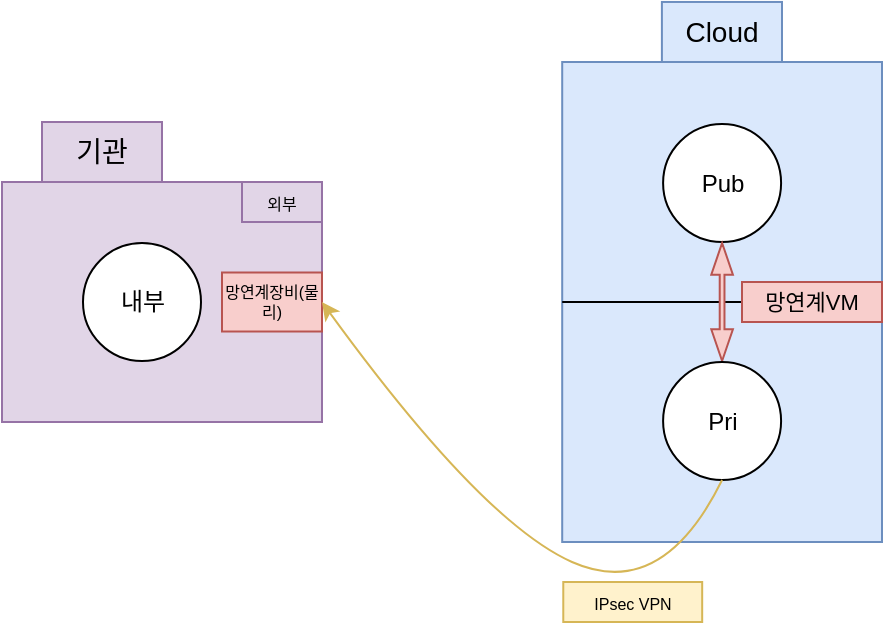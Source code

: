 <mxfile version="20.8.14" type="github">
  <diagram id="LtpyXNyOz0WFtzWyOp9j" name="페이지-1">
    <mxGraphModel dx="1983" dy="253" grid="1" gridSize="10" guides="1" tooltips="1" connect="1" arrows="1" fold="1" page="1" pageScale="1" pageWidth="1169" pageHeight="827" math="0" shadow="0">
      <root>
        <mxCell id="0" />
        <mxCell id="1" parent="0" />
        <mxCell id="CMxfoPA3ppws51kPdHZo-1" value="" style="rounded=0;whiteSpace=wrap;html=1;fillColor=#dae8fc;strokeColor=#6c8ebf;" parent="1" vertex="1">
          <mxGeometry x="760.1" y="1040" width="159.9" height="240" as="geometry" />
        </mxCell>
        <mxCell id="CMxfoPA3ppws51kPdHZo-2" value="" style="endArrow=none;html=1;rounded=0;exitX=0;exitY=0.5;exitDx=0;exitDy=0;entryX=1;entryY=0.5;entryDx=0;entryDy=0;" parent="1" source="CMxfoPA3ppws51kPdHZo-1" target="CMxfoPA3ppws51kPdHZo-1" edge="1">
          <mxGeometry width="50" height="50" relative="1" as="geometry">
            <mxPoint x="700" y="1110" as="sourcePoint" />
            <mxPoint x="750" y="1060" as="targetPoint" />
          </mxGeometry>
        </mxCell>
        <mxCell id="CMxfoPA3ppws51kPdHZo-3" value="Pub" style="ellipse;whiteSpace=wrap;html=1;aspect=fixed;" parent="1" vertex="1">
          <mxGeometry x="810.55" y="1071" width="59" height="59" as="geometry" />
        </mxCell>
        <mxCell id="CMxfoPA3ppws51kPdHZo-4" value="" style="shape=flexArrow;endArrow=classic;startArrow=classic;html=1;rounded=0;width=2.381;endSize=4.938;endWidth=7.438;startWidth=7.438;startSize=4.938;fillColor=#f8cecc;strokeColor=#b85450;entryX=0.5;entryY=1;entryDx=0;entryDy=0;exitX=0.5;exitY=0;exitDx=0;exitDy=0;" parent="1" source="CMxfoPA3ppws51kPdHZo-10" target="CMxfoPA3ppws51kPdHZo-3" edge="1">
          <mxGeometry width="100" height="100" relative="1" as="geometry">
            <mxPoint x="840" y="1180" as="sourcePoint" />
            <mxPoint x="839.76" y="1140" as="targetPoint" />
          </mxGeometry>
        </mxCell>
        <mxCell id="CMxfoPA3ppws51kPdHZo-5" value="&lt;font style=&quot;font-size: 11px;&quot;&gt;망연계VM&lt;/font&gt;" style="rounded=0;whiteSpace=wrap;html=1;fillColor=#f8cecc;strokeColor=#b85450;fontSize=11;" parent="1" vertex="1">
          <mxGeometry x="850" y="1150" width="70" height="20" as="geometry" />
        </mxCell>
        <mxCell id="CMxfoPA3ppws51kPdHZo-6" value="&lt;span style=&quot;font-size: 14px;&quot;&gt;Cloud&lt;/span&gt;" style="rounded=0;whiteSpace=wrap;html=1;fillColor=#dae8fc;strokeColor=#6c8ebf;fontSize=14;" parent="1" vertex="1">
          <mxGeometry x="809.95" y="1009.98" width="60.05" height="30.02" as="geometry" />
        </mxCell>
        <mxCell id="CMxfoPA3ppws51kPdHZo-7" value="" style="rounded=0;whiteSpace=wrap;html=1;fontSize=8;fillColor=#e1d5e7;strokeColor=#9673a6;" parent="1" vertex="1">
          <mxGeometry x="480" y="1100" width="160" height="120" as="geometry" />
        </mxCell>
        <mxCell id="CMxfoPA3ppws51kPdHZo-8" value="&lt;span style=&quot;font-size: 14px;&quot;&gt;기관&lt;/span&gt;" style="rounded=0;whiteSpace=wrap;html=1;fillColor=#e1d5e7;strokeColor=#9673a6;fontSize=14;" parent="1" vertex="1">
          <mxGeometry x="500" y="1070" width="60" height="30" as="geometry" />
        </mxCell>
        <mxCell id="CMxfoPA3ppws51kPdHZo-9" value="&lt;font style=&quot;font-size: 8px;&quot;&gt;&lt;font style=&quot;font-size: 8px;&quot;&gt;망연계&lt;/font&gt;&lt;font style=&quot;font-size: 8px;&quot;&gt;장비(물리)&lt;/font&gt;&lt;/font&gt;" style="rounded=0;whiteSpace=wrap;html=1;fillColor=#f8cecc;strokeColor=#b85450;fontSize=3;" parent="1" vertex="1">
          <mxGeometry x="590" y="1145.25" width="50" height="29.5" as="geometry" />
        </mxCell>
        <mxCell id="CMxfoPA3ppws51kPdHZo-10" value="Pri" style="ellipse;whiteSpace=wrap;html=1;aspect=fixed;" parent="1" vertex="1">
          <mxGeometry x="810.55" y="1190" width="59" height="59" as="geometry" />
        </mxCell>
        <mxCell id="CMxfoPA3ppws51kPdHZo-11" value="내부" style="ellipse;whiteSpace=wrap;html=1;aspect=fixed;" parent="1" vertex="1">
          <mxGeometry x="520.5" y="1130.5" width="59" height="59" as="geometry" />
        </mxCell>
        <mxCell id="CMxfoPA3ppws51kPdHZo-12" value="&lt;span style=&quot;font-size: 8px;&quot;&gt;외부&lt;/span&gt;" style="rounded=0;whiteSpace=wrap;html=1;fillColor=#e1d5e7;strokeColor=#9673a6;" parent="1" vertex="1">
          <mxGeometry x="600" y="1100" width="40" height="20" as="geometry" />
        </mxCell>
        <mxCell id="CMxfoPA3ppws51kPdHZo-13" value="" style="curved=1;endArrow=classic;html=1;rounded=0;fontSize=9;exitX=0.5;exitY=1;exitDx=0;exitDy=0;entryX=1;entryY=0.5;entryDx=0;entryDy=0;fillColor=#fff2cc;strokeColor=#d6b656;" parent="1" source="CMxfoPA3ppws51kPdHZo-10" target="CMxfoPA3ppws51kPdHZo-9" edge="1">
          <mxGeometry width="50" height="50" relative="1" as="geometry">
            <mxPoint x="760" y="1310" as="sourcePoint" />
            <mxPoint x="810" y="1260" as="targetPoint" />
            <Array as="points">
              <mxPoint x="810" y="1310" />
              <mxPoint x="720" y="1270" />
            </Array>
          </mxGeometry>
        </mxCell>
        <mxCell id="CMxfoPA3ppws51kPdHZo-14" value="&lt;span style=&quot;font-size: 8px;&quot;&gt;IPsec VPN&lt;/span&gt;" style="rounded=0;whiteSpace=wrap;html=1;fillColor=#fff2cc;strokeColor=#d6b656;" parent="1" vertex="1">
          <mxGeometry x="760.64" y="1300" width="69.45" height="20" as="geometry" />
        </mxCell>
      </root>
    </mxGraphModel>
  </diagram>
</mxfile>

